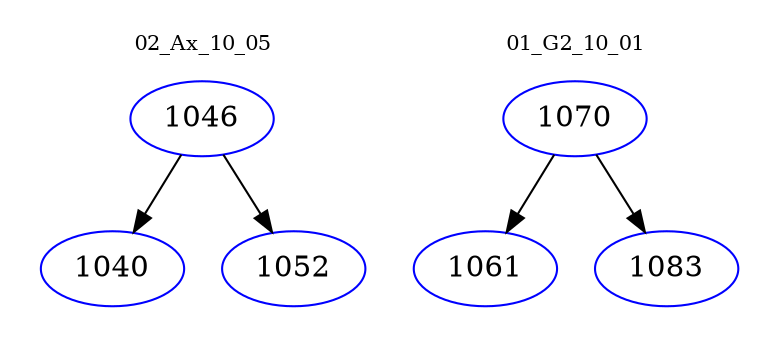 digraph{
subgraph cluster_0 {
color = white
label = "02_Ax_10_05";
fontsize=10;
T0_1046 [label="1046", color="blue"]
T0_1046 -> T0_1040 [color="black"]
T0_1040 [label="1040", color="blue"]
T0_1046 -> T0_1052 [color="black"]
T0_1052 [label="1052", color="blue"]
}
subgraph cluster_1 {
color = white
label = "01_G2_10_01";
fontsize=10;
T1_1070 [label="1070", color="blue"]
T1_1070 -> T1_1061 [color="black"]
T1_1061 [label="1061", color="blue"]
T1_1070 -> T1_1083 [color="black"]
T1_1083 [label="1083", color="blue"]
}
}

